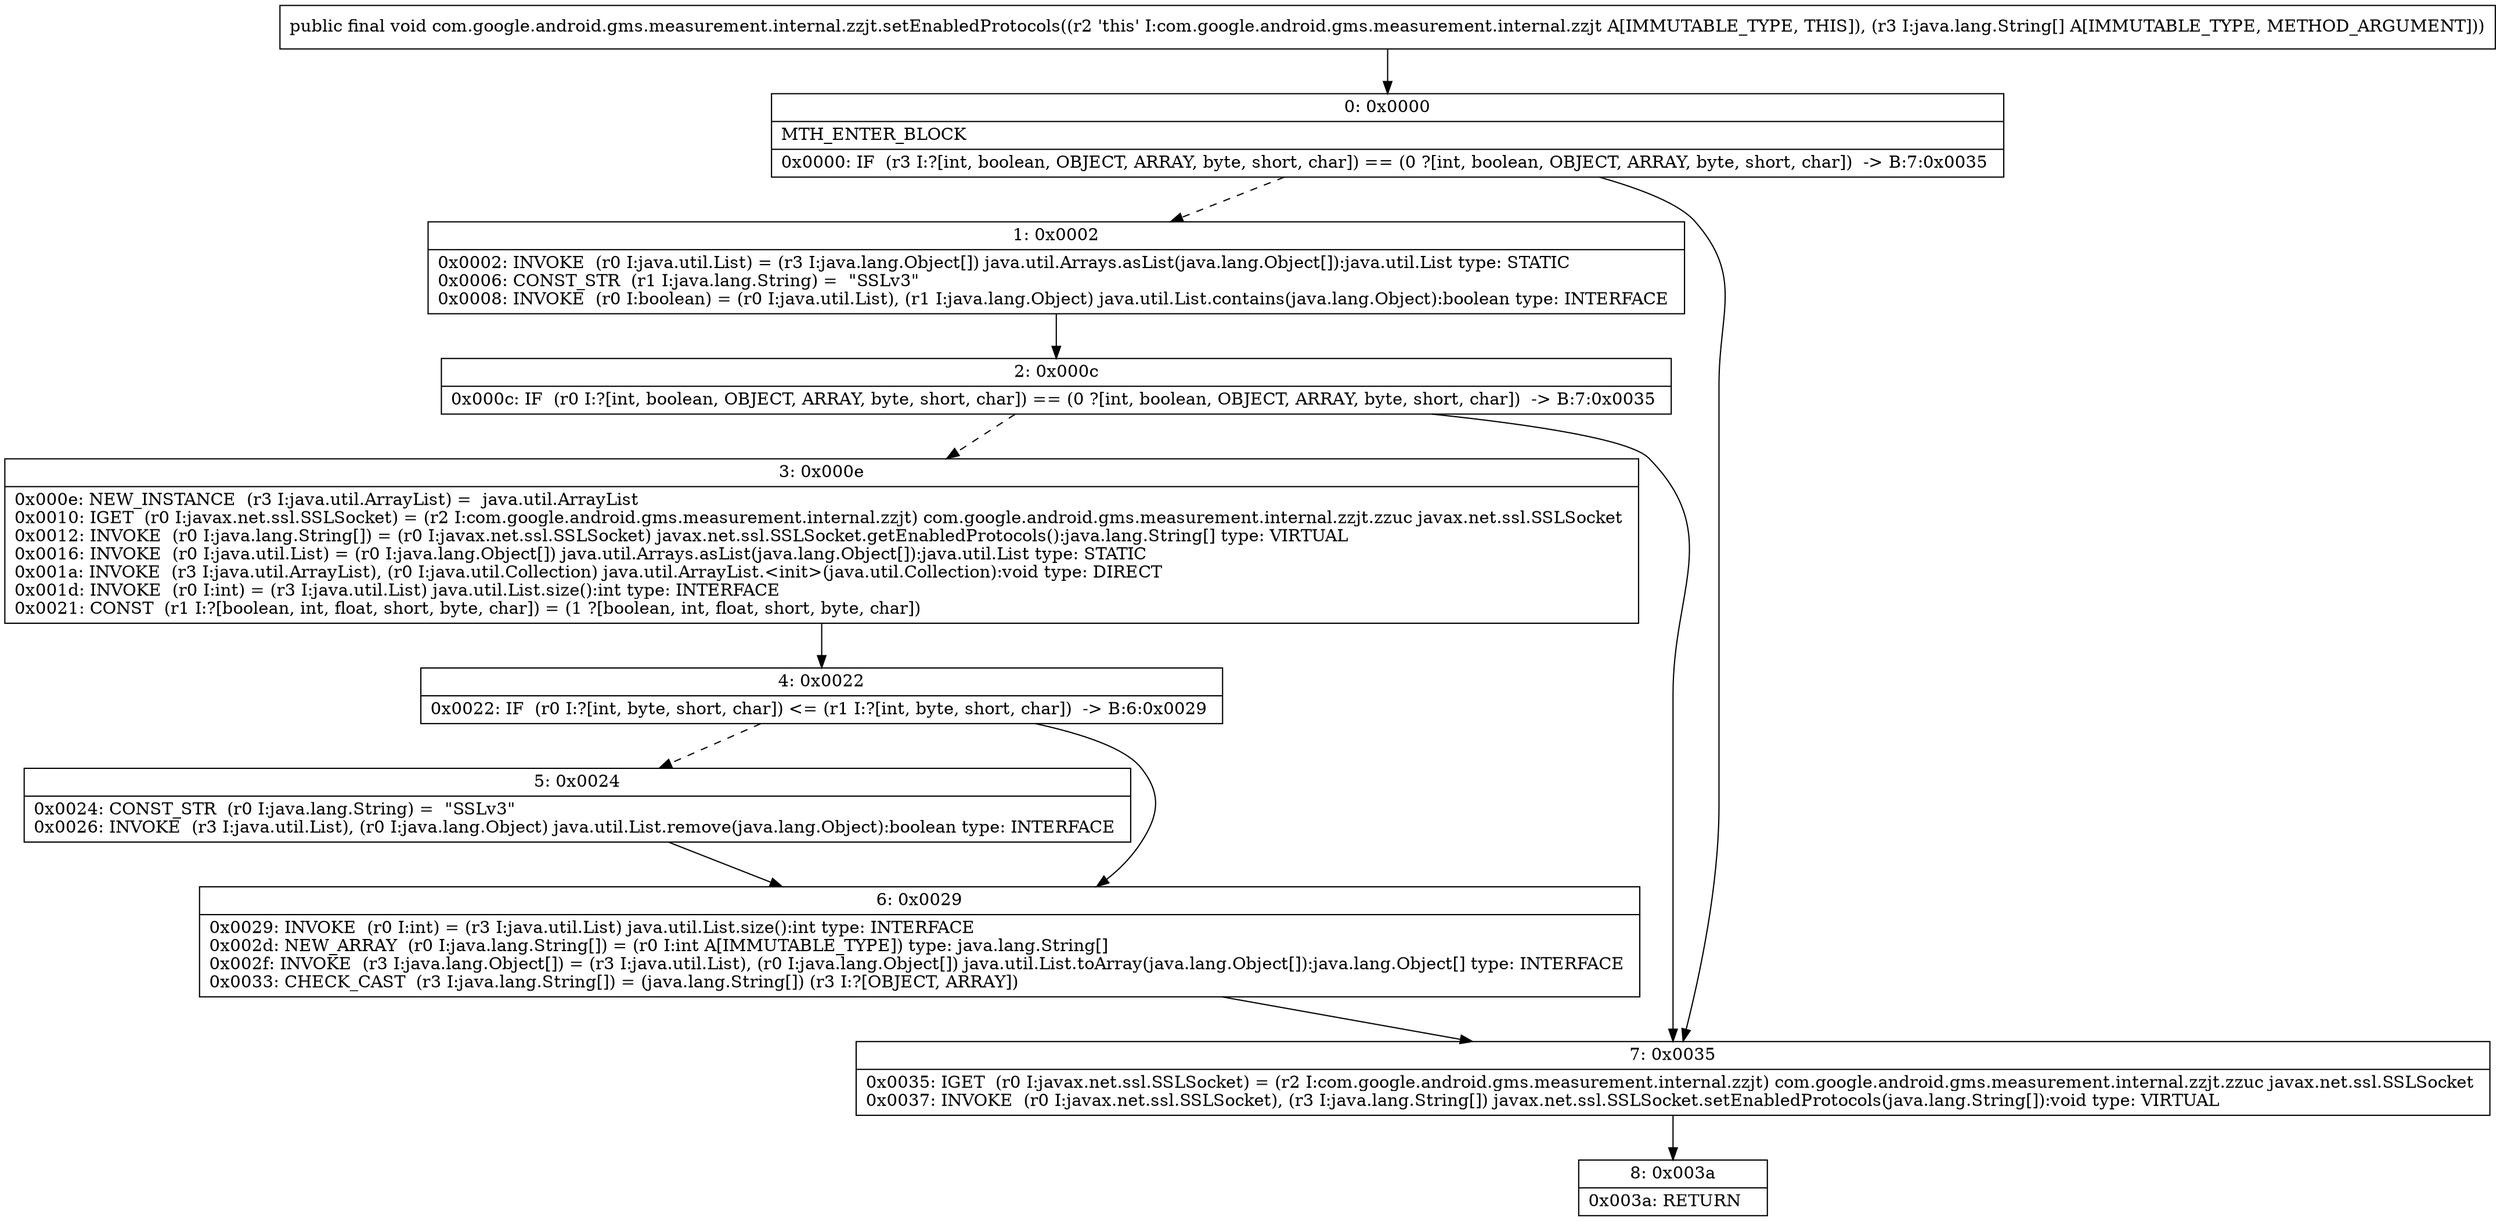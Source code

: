 digraph "CFG forcom.google.android.gms.measurement.internal.zzjt.setEnabledProtocols([Ljava\/lang\/String;)V" {
Node_0 [shape=record,label="{0\:\ 0x0000|MTH_ENTER_BLOCK\l|0x0000: IF  (r3 I:?[int, boolean, OBJECT, ARRAY, byte, short, char]) == (0 ?[int, boolean, OBJECT, ARRAY, byte, short, char])  \-\> B:7:0x0035 \l}"];
Node_1 [shape=record,label="{1\:\ 0x0002|0x0002: INVOKE  (r0 I:java.util.List) = (r3 I:java.lang.Object[]) java.util.Arrays.asList(java.lang.Object[]):java.util.List type: STATIC \l0x0006: CONST_STR  (r1 I:java.lang.String) =  \"SSLv3\" \l0x0008: INVOKE  (r0 I:boolean) = (r0 I:java.util.List), (r1 I:java.lang.Object) java.util.List.contains(java.lang.Object):boolean type: INTERFACE \l}"];
Node_2 [shape=record,label="{2\:\ 0x000c|0x000c: IF  (r0 I:?[int, boolean, OBJECT, ARRAY, byte, short, char]) == (0 ?[int, boolean, OBJECT, ARRAY, byte, short, char])  \-\> B:7:0x0035 \l}"];
Node_3 [shape=record,label="{3\:\ 0x000e|0x000e: NEW_INSTANCE  (r3 I:java.util.ArrayList) =  java.util.ArrayList \l0x0010: IGET  (r0 I:javax.net.ssl.SSLSocket) = (r2 I:com.google.android.gms.measurement.internal.zzjt) com.google.android.gms.measurement.internal.zzjt.zzuc javax.net.ssl.SSLSocket \l0x0012: INVOKE  (r0 I:java.lang.String[]) = (r0 I:javax.net.ssl.SSLSocket) javax.net.ssl.SSLSocket.getEnabledProtocols():java.lang.String[] type: VIRTUAL \l0x0016: INVOKE  (r0 I:java.util.List) = (r0 I:java.lang.Object[]) java.util.Arrays.asList(java.lang.Object[]):java.util.List type: STATIC \l0x001a: INVOKE  (r3 I:java.util.ArrayList), (r0 I:java.util.Collection) java.util.ArrayList.\<init\>(java.util.Collection):void type: DIRECT \l0x001d: INVOKE  (r0 I:int) = (r3 I:java.util.List) java.util.List.size():int type: INTERFACE \l0x0021: CONST  (r1 I:?[boolean, int, float, short, byte, char]) = (1 ?[boolean, int, float, short, byte, char]) \l}"];
Node_4 [shape=record,label="{4\:\ 0x0022|0x0022: IF  (r0 I:?[int, byte, short, char]) \<= (r1 I:?[int, byte, short, char])  \-\> B:6:0x0029 \l}"];
Node_5 [shape=record,label="{5\:\ 0x0024|0x0024: CONST_STR  (r0 I:java.lang.String) =  \"SSLv3\" \l0x0026: INVOKE  (r3 I:java.util.List), (r0 I:java.lang.Object) java.util.List.remove(java.lang.Object):boolean type: INTERFACE \l}"];
Node_6 [shape=record,label="{6\:\ 0x0029|0x0029: INVOKE  (r0 I:int) = (r3 I:java.util.List) java.util.List.size():int type: INTERFACE \l0x002d: NEW_ARRAY  (r0 I:java.lang.String[]) = (r0 I:int A[IMMUTABLE_TYPE]) type: java.lang.String[] \l0x002f: INVOKE  (r3 I:java.lang.Object[]) = (r3 I:java.util.List), (r0 I:java.lang.Object[]) java.util.List.toArray(java.lang.Object[]):java.lang.Object[] type: INTERFACE \l0x0033: CHECK_CAST  (r3 I:java.lang.String[]) = (java.lang.String[]) (r3 I:?[OBJECT, ARRAY]) \l}"];
Node_7 [shape=record,label="{7\:\ 0x0035|0x0035: IGET  (r0 I:javax.net.ssl.SSLSocket) = (r2 I:com.google.android.gms.measurement.internal.zzjt) com.google.android.gms.measurement.internal.zzjt.zzuc javax.net.ssl.SSLSocket \l0x0037: INVOKE  (r0 I:javax.net.ssl.SSLSocket), (r3 I:java.lang.String[]) javax.net.ssl.SSLSocket.setEnabledProtocols(java.lang.String[]):void type: VIRTUAL \l}"];
Node_8 [shape=record,label="{8\:\ 0x003a|0x003a: RETURN   \l}"];
MethodNode[shape=record,label="{public final void com.google.android.gms.measurement.internal.zzjt.setEnabledProtocols((r2 'this' I:com.google.android.gms.measurement.internal.zzjt A[IMMUTABLE_TYPE, THIS]), (r3 I:java.lang.String[] A[IMMUTABLE_TYPE, METHOD_ARGUMENT])) }"];
MethodNode -> Node_0;
Node_0 -> Node_1[style=dashed];
Node_0 -> Node_7;
Node_1 -> Node_2;
Node_2 -> Node_3[style=dashed];
Node_2 -> Node_7;
Node_3 -> Node_4;
Node_4 -> Node_5[style=dashed];
Node_4 -> Node_6;
Node_5 -> Node_6;
Node_6 -> Node_7;
Node_7 -> Node_8;
}

